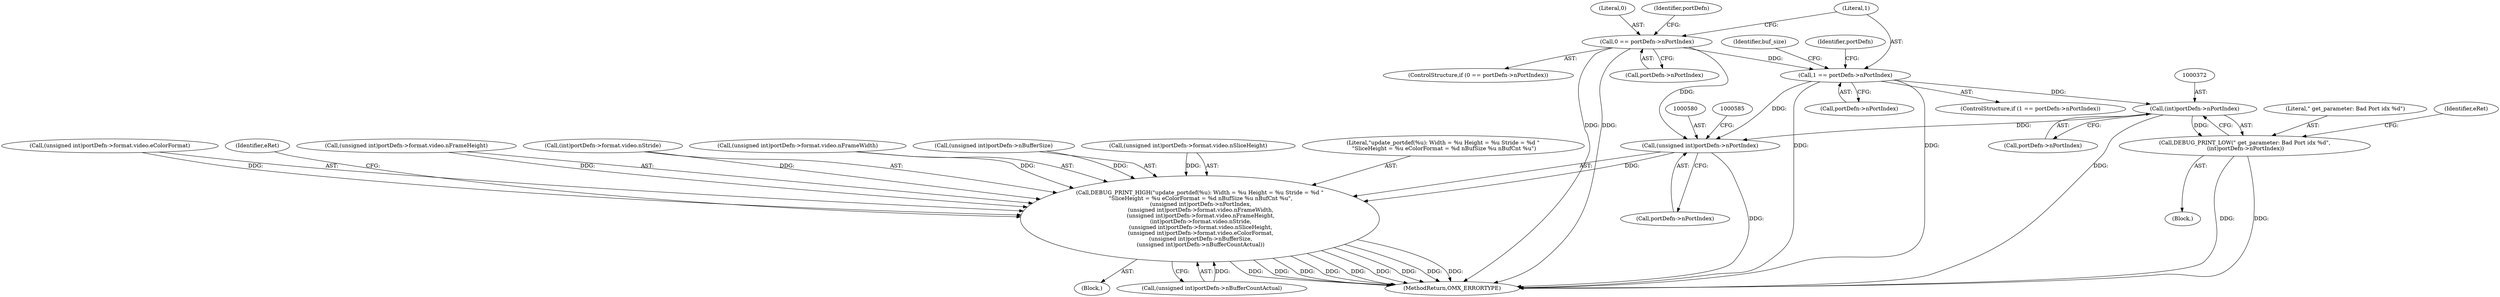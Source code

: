digraph "0_Android_560ccdb509a7b86186fac0fce1b25bd9a3e6a6e8_3@pointer" {
"1000259" [label="(Call,1 == portDefn->nPortIndex)"];
"1000177" [label="(Call,0 == portDefn->nPortIndex)"];
"1000371" [label="(Call,(int)portDefn->nPortIndex)"];
"1000369" [label="(Call,DEBUG_PRINT_LOW(\" get_parameter: Bad Port idx %d\",\n (int)portDefn->nPortIndex))"];
"1000579" [label="(Call,(unsigned int)portDefn->nPortIndex)"];
"1000577" [label="(Call,DEBUG_PRINT_HIGH(\"update_portdef(%u): Width = %u Height = %u Stride = %d \"\n \"SliceHeight = %u eColorFormat = %d nBufSize %u nBufCnt %u\",\n (unsigned int)portDefn->nPortIndex,\n (unsigned int)portDefn->format.video.nFrameWidth,\n (unsigned int)portDefn->format.video.nFrameHeight,\n (int)portDefn->format.video.nStride,\n (unsigned int)portDefn->format.video.nSliceHeight,\n (unsigned int)portDefn->format.video.eColorFormat,\n (unsigned int)portDefn->nBufferSize,\n (unsigned int)portDefn->nBufferCountActual))"];
"1000370" [label="(Literal,\" get_parameter: Bad Port idx %d\")"];
"1000258" [label="(ControlStructure,if (1 == portDefn->nPortIndex))"];
"1000267" [label="(Identifier,buf_size)"];
"1000593" [label="(Call,(unsigned int)portDefn->format.video.nFrameHeight)"];
"1000602" [label="(Call,(int)portDefn->format.video.nStride)"];
"1000577" [label="(Call,DEBUG_PRINT_HIGH(\"update_portdef(%u): Width = %u Height = %u Stride = %d \"\n \"SliceHeight = %u eColorFormat = %d nBufSize %u nBufCnt %u\",\n (unsigned int)portDefn->nPortIndex,\n (unsigned int)portDefn->format.video.nFrameWidth,\n (unsigned int)portDefn->format.video.nFrameHeight,\n (int)portDefn->format.video.nStride,\n (unsigned int)portDefn->format.video.nSliceHeight,\n (unsigned int)portDefn->format.video.eColorFormat,\n (unsigned int)portDefn->nBufferSize,\n (unsigned int)portDefn->nBufferCountActual))"];
"1000177" [label="(Call,0 == portDefn->nPortIndex)"];
"1000366" [label="(Identifier,portDefn)"];
"1000584" [label="(Call,(unsigned int)portDefn->format.video.nFrameWidth)"];
"1000371" [label="(Call,(int)portDefn->nPortIndex)"];
"1000629" [label="(Call,(unsigned int)portDefn->nBufferSize)"];
"1000373" [label="(Call,portDefn->nPortIndex)"];
"1000611" [label="(Call,(unsigned int)portDefn->format.video.nSliceHeight)"];
"1000178" [label="(Literal,0)"];
"1000377" [label="(Identifier,eRet)"];
"1000103" [label="(Block,)"];
"1000634" [label="(Call,(unsigned int)portDefn->nBufferCountActual)"];
"1000578" [label="(Literal,\"update_portdef(%u): Width = %u Height = %u Stride = %d \"\n \"SliceHeight = %u eColorFormat = %d nBufSize %u nBufCnt %u\")"];
"1000620" [label="(Call,(unsigned int)portDefn->format.video.eColorFormat)"];
"1000179" [label="(Call,portDefn->nPortIndex)"];
"1000176" [label="(ControlStructure,if (0 == portDefn->nPortIndex))"];
"1000261" [label="(Call,portDefn->nPortIndex)"];
"1000260" [label="(Literal,1)"];
"1000640" [label="(Identifier,eRet)"];
"1000259" [label="(Call,1 == portDefn->nPortIndex)"];
"1000185" [label="(Identifier,portDefn)"];
"1000581" [label="(Call,portDefn->nPortIndex)"];
"1000363" [label="(Block,)"];
"1000579" [label="(Call,(unsigned int)portDefn->nPortIndex)"];
"1000641" [label="(MethodReturn,OMX_ERRORTYPE)"];
"1000369" [label="(Call,DEBUG_PRINT_LOW(\" get_parameter: Bad Port idx %d\",\n (int)portDefn->nPortIndex))"];
"1000259" -> "1000258"  [label="AST: "];
"1000259" -> "1000261"  [label="CFG: "];
"1000260" -> "1000259"  [label="AST: "];
"1000261" -> "1000259"  [label="AST: "];
"1000267" -> "1000259"  [label="CFG: "];
"1000366" -> "1000259"  [label="CFG: "];
"1000259" -> "1000641"  [label="DDG: "];
"1000259" -> "1000641"  [label="DDG: "];
"1000177" -> "1000259"  [label="DDG: "];
"1000259" -> "1000371"  [label="DDG: "];
"1000259" -> "1000579"  [label="DDG: "];
"1000177" -> "1000176"  [label="AST: "];
"1000177" -> "1000179"  [label="CFG: "];
"1000178" -> "1000177"  [label="AST: "];
"1000179" -> "1000177"  [label="AST: "];
"1000185" -> "1000177"  [label="CFG: "];
"1000260" -> "1000177"  [label="CFG: "];
"1000177" -> "1000641"  [label="DDG: "];
"1000177" -> "1000641"  [label="DDG: "];
"1000177" -> "1000579"  [label="DDG: "];
"1000371" -> "1000369"  [label="AST: "];
"1000371" -> "1000373"  [label="CFG: "];
"1000372" -> "1000371"  [label="AST: "];
"1000373" -> "1000371"  [label="AST: "];
"1000369" -> "1000371"  [label="CFG: "];
"1000371" -> "1000641"  [label="DDG: "];
"1000371" -> "1000369"  [label="DDG: "];
"1000371" -> "1000579"  [label="DDG: "];
"1000369" -> "1000363"  [label="AST: "];
"1000370" -> "1000369"  [label="AST: "];
"1000377" -> "1000369"  [label="CFG: "];
"1000369" -> "1000641"  [label="DDG: "];
"1000369" -> "1000641"  [label="DDG: "];
"1000579" -> "1000577"  [label="AST: "];
"1000579" -> "1000581"  [label="CFG: "];
"1000580" -> "1000579"  [label="AST: "];
"1000581" -> "1000579"  [label="AST: "];
"1000585" -> "1000579"  [label="CFG: "];
"1000579" -> "1000641"  [label="DDG: "];
"1000579" -> "1000577"  [label="DDG: "];
"1000577" -> "1000103"  [label="AST: "];
"1000577" -> "1000634"  [label="CFG: "];
"1000578" -> "1000577"  [label="AST: "];
"1000584" -> "1000577"  [label="AST: "];
"1000593" -> "1000577"  [label="AST: "];
"1000602" -> "1000577"  [label="AST: "];
"1000611" -> "1000577"  [label="AST: "];
"1000620" -> "1000577"  [label="AST: "];
"1000629" -> "1000577"  [label="AST: "];
"1000634" -> "1000577"  [label="AST: "];
"1000640" -> "1000577"  [label="CFG: "];
"1000577" -> "1000641"  [label="DDG: "];
"1000577" -> "1000641"  [label="DDG: "];
"1000577" -> "1000641"  [label="DDG: "];
"1000577" -> "1000641"  [label="DDG: "];
"1000577" -> "1000641"  [label="DDG: "];
"1000577" -> "1000641"  [label="DDG: "];
"1000577" -> "1000641"  [label="DDG: "];
"1000577" -> "1000641"  [label="DDG: "];
"1000577" -> "1000641"  [label="DDG: "];
"1000584" -> "1000577"  [label="DDG: "];
"1000593" -> "1000577"  [label="DDG: "];
"1000602" -> "1000577"  [label="DDG: "];
"1000611" -> "1000577"  [label="DDG: "];
"1000620" -> "1000577"  [label="DDG: "];
"1000629" -> "1000577"  [label="DDG: "];
"1000634" -> "1000577"  [label="DDG: "];
}

